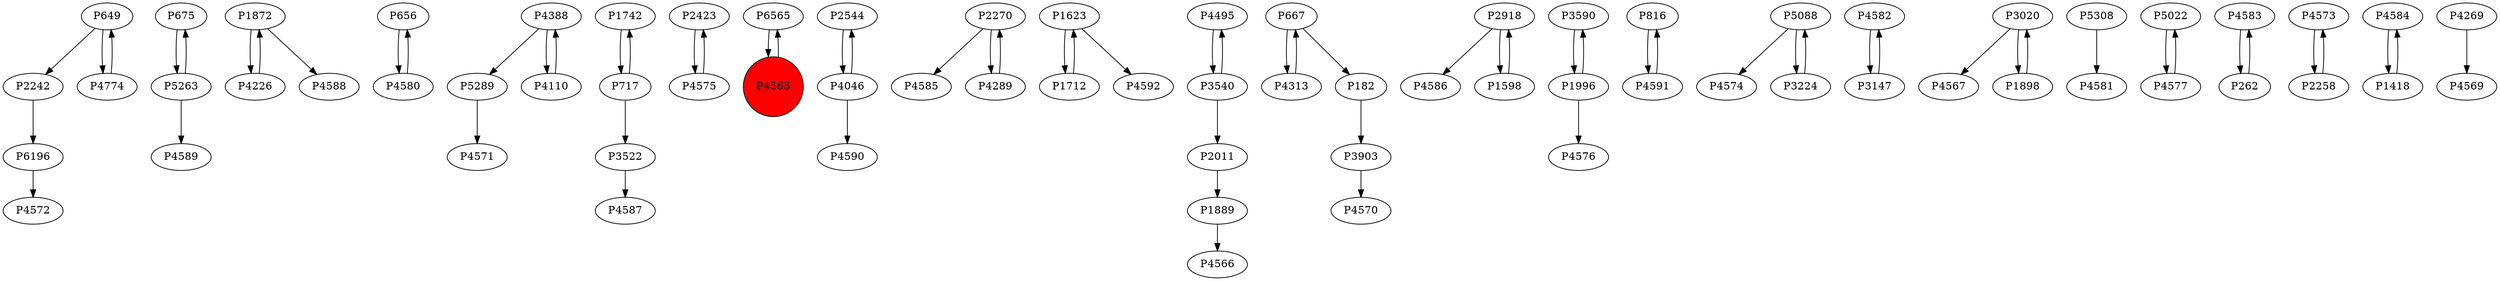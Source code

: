 digraph {
	P6196 -> P4572
	P675 -> P5263
	P1872 -> P4226
	P656 -> P4580
	P2242 -> P6196
	P5289 -> P4571
	P1742 -> P717
	P2423 -> P4575
	P6565 -> P4565
	P2544 -> P4046
	P2270 -> P4585
	P4046 -> P4590
	P4046 -> P2544
	P1623 -> P1712
	P4495 -> P3540
	P3903 -> P4570
	P2918 -> P4586
	P5263 -> P675
	P3590 -> P1996
	P4289 -> P2270
	P667 -> P4313
	P3522 -> P4587
	P816 -> P4591
	P649 -> P4774
	P5088 -> P4574
	P4388 -> P5289
	P4582 -> P3147
	P1889 -> P4566
	P3020 -> P4567
	P5088 -> P3224
	P4313 -> P667
	P5308 -> P4581
	P5022 -> P4577
	P3540 -> P2011
	P3147 -> P4582
	P1712 -> P1623
	P4774 -> P649
	P4577 -> P5022
	P4580 -> P656
	P717 -> P3522
	P717 -> P1742
	P4110 -> P4388
	P4565 -> P6565
	P4575 -> P2423
	P4583 -> P262
	P1996 -> P3590
	P2011 -> P1889
	P182 -> P3903
	P3540 -> P4495
	P262 -> P4583
	P667 -> P182
	P1898 -> P3020
	P1872 -> P4588
	P4573 -> P2258
	P3224 -> P5088
	P4591 -> P816
	P4226 -> P1872
	P1598 -> P2918
	P1623 -> P4592
	P2918 -> P1598
	P649 -> P2242
	P4388 -> P4110
	P4584 -> P1418
	P1418 -> P4584
	P2258 -> P4573
	P1996 -> P4576
	P3020 -> P1898
	P4269 -> P4569
	P2270 -> P4289
	P5263 -> P4589
	P4565 [shape=circle]
	P4565 [style=filled]
	P4565 [fillcolor=red]
}